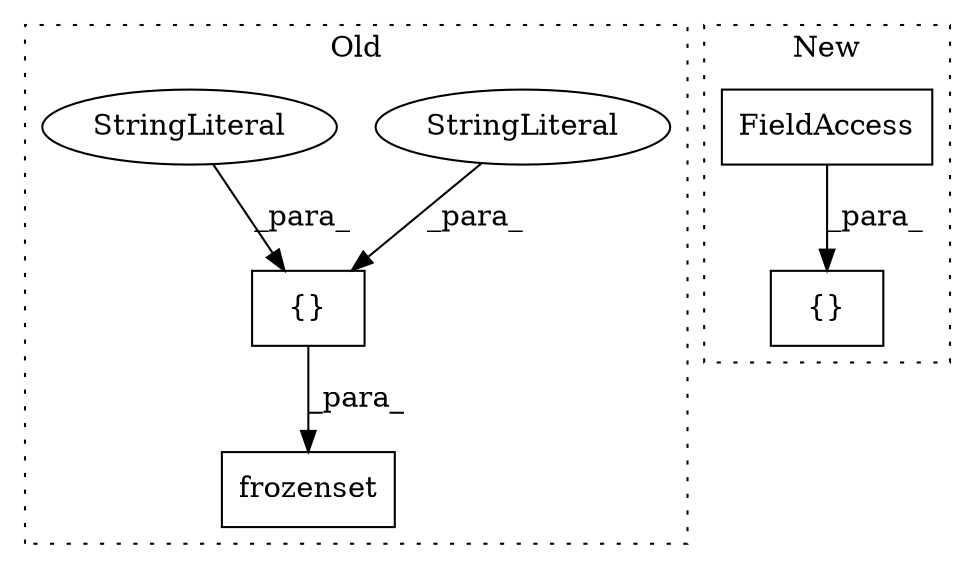 digraph G {
subgraph cluster0 {
1 [label="frozenset" a="32" s="6265,6341" l="10,1" shape="box"];
3 [label="{}" a="4" s="6287,6340" l="1,1" shape="box"];
4 [label="StringLiteral" a="45" s="6322" l="9" shape="ellipse"];
6 [label="StringLiteral" a="45" s="6309" l="6" shape="ellipse"];
label = "Old";
style="dotted";
}
subgraph cluster1 {
2 [label="{}" a="4" s="10484,10649" l="1,1" shape="box"];
5 [label="FieldAccess" a="22" s="10577" l="21" shape="box"];
label = "New";
style="dotted";
}
3 -> 1 [label="_para_"];
4 -> 3 [label="_para_"];
5 -> 2 [label="_para_"];
6 -> 3 [label="_para_"];
}